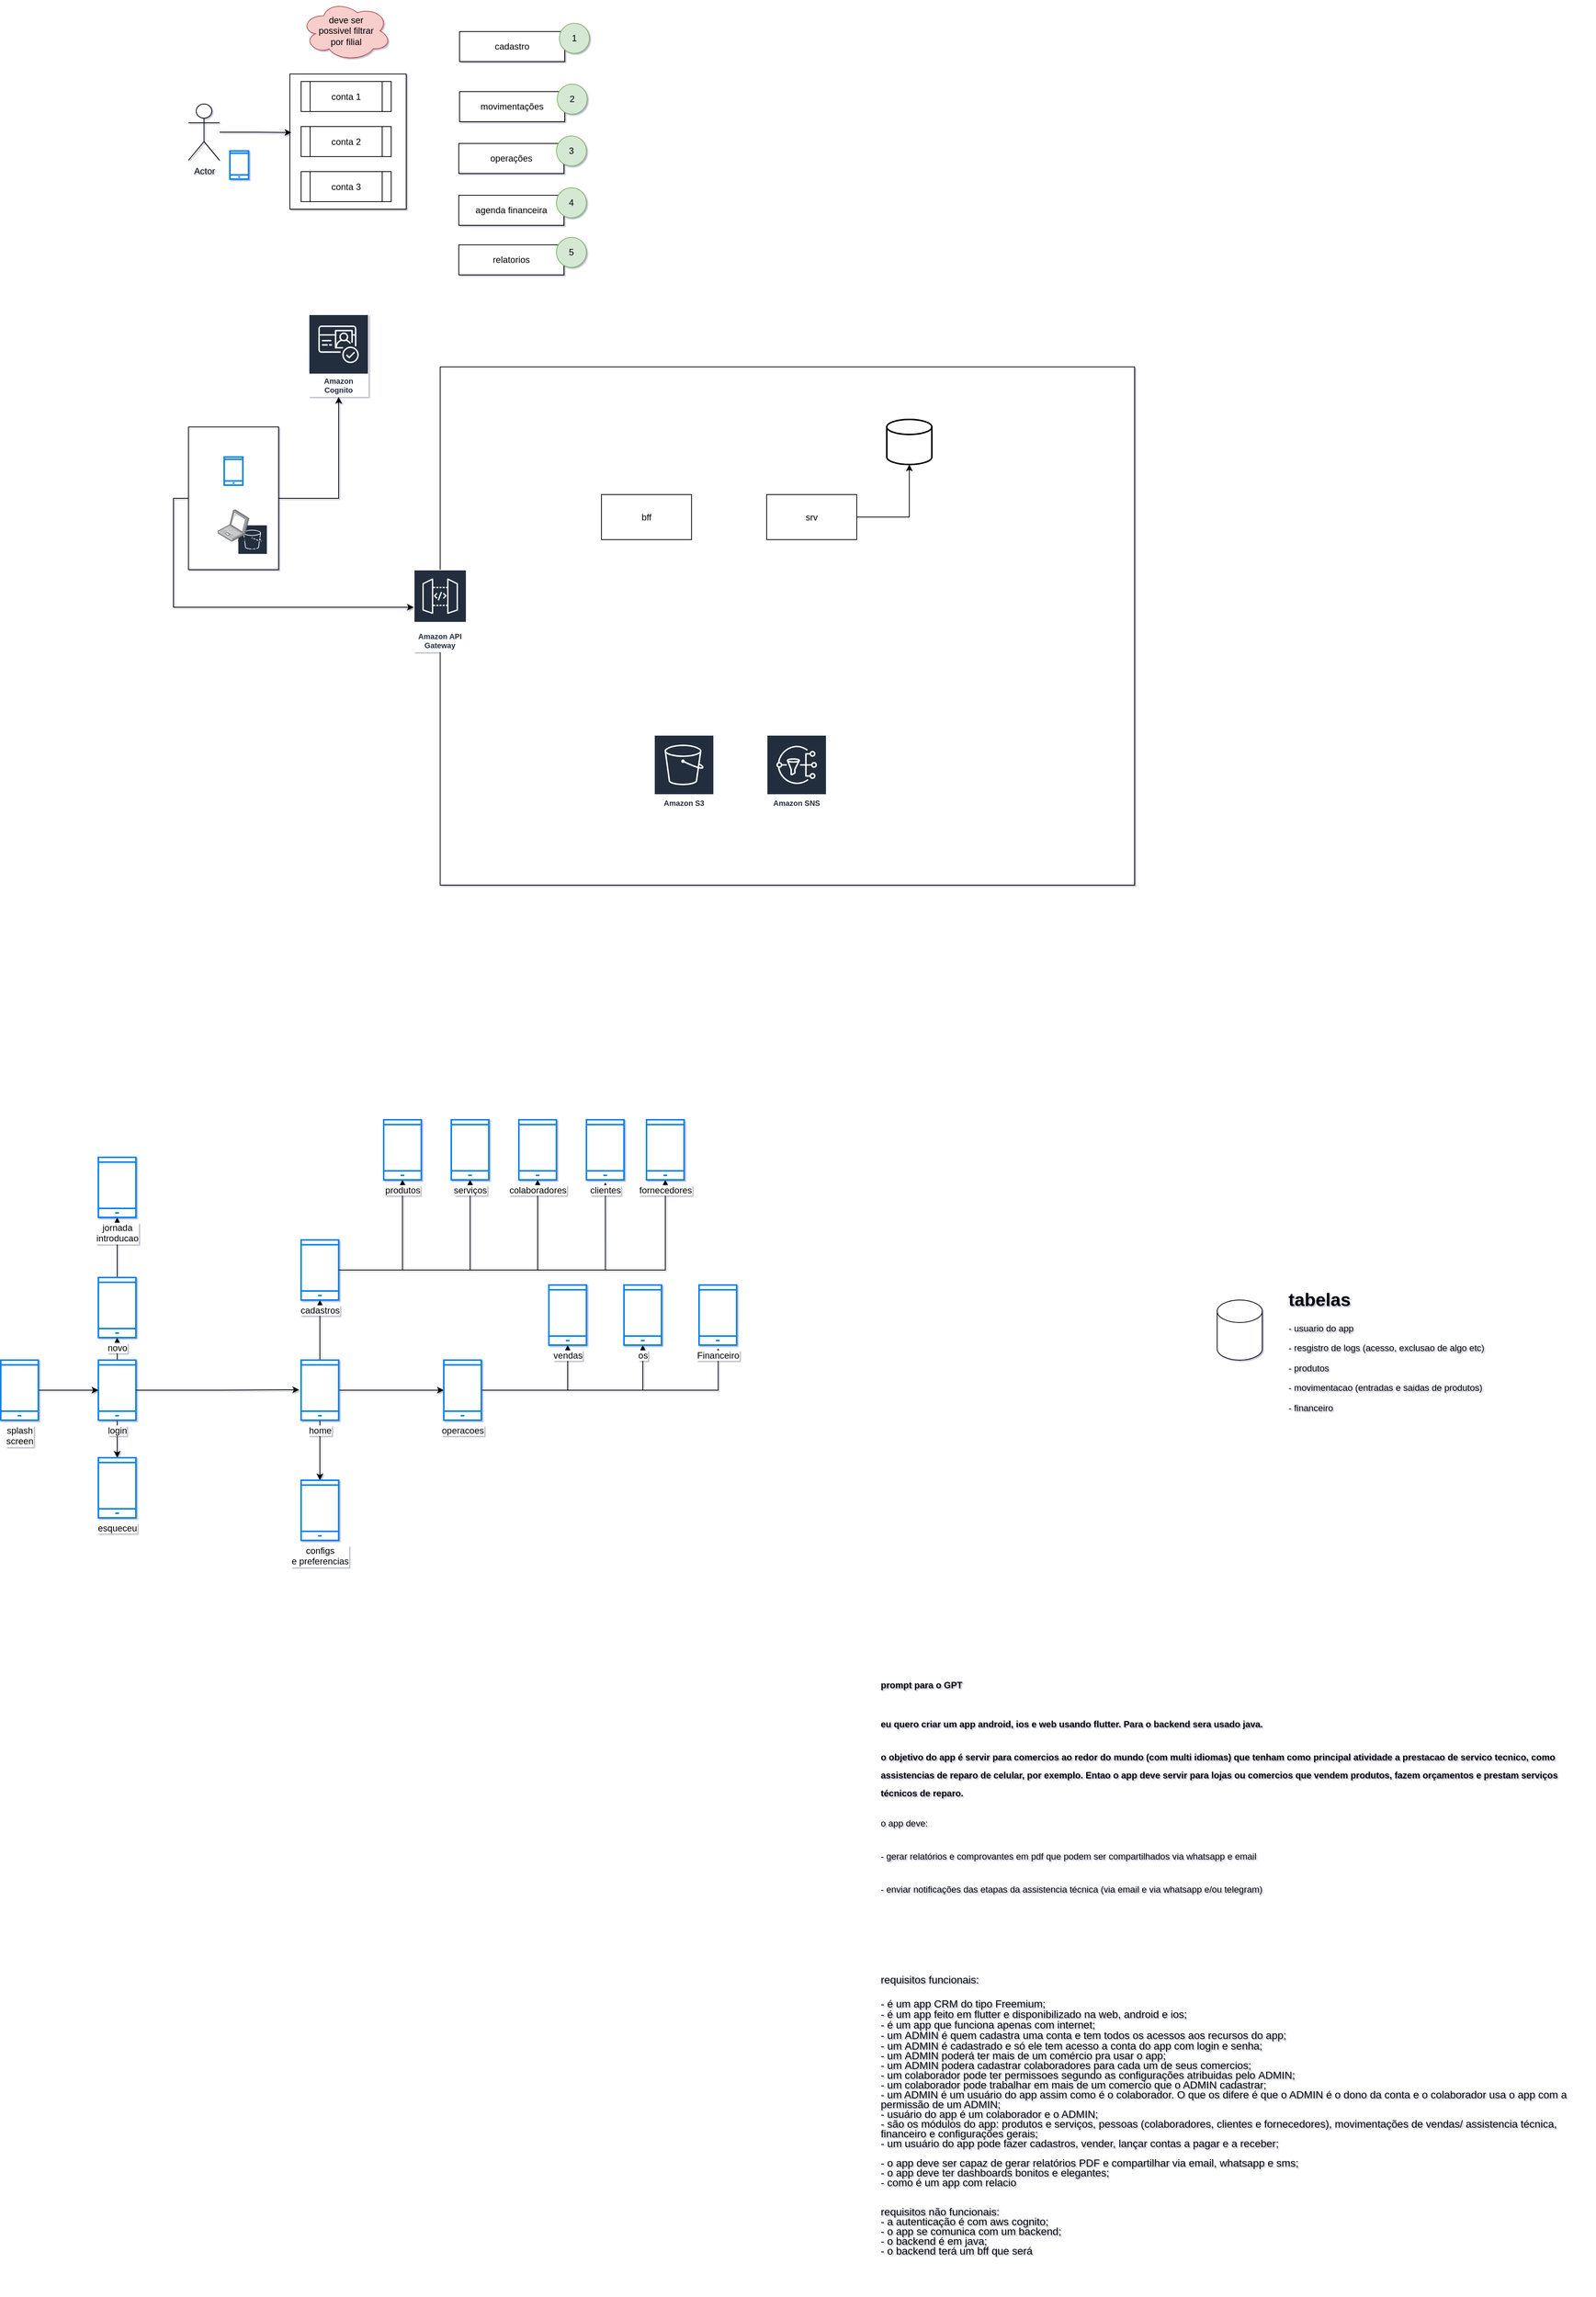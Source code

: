 <mxfile version="22.1.22" type="embed">
  <diagram id="IEEMBY5G36jKw8OTY9Ss" name="Page-1">
    <mxGraphModel dx="3434" dy="773" grid="1" gridSize="10" guides="1" tooltips="1" connect="1" arrows="1" fold="1" page="1" pageScale="1" pageWidth="850" pageHeight="1100" math="0" shadow="1">
      <root>
        <mxCell id="0" />
        <mxCell id="1" parent="0" />
        <mxCell id="NpKGvnTNqo4O0EPtivp0-92" value="" style="group" parent="1" vertex="1" connectable="0">
          <mxGeometry x="-820" y="547.5" width="960" height="690" as="geometry" />
        </mxCell>
        <mxCell id="NpKGvnTNqo4O0EPtivp0-39" value="" style="rounded=0;whiteSpace=wrap;html=1;align=left;verticalAlign=top;" parent="NpKGvnTNqo4O0EPtivp0-92" vertex="1">
          <mxGeometry x="35.229" width="924.771" height="690" as="geometry" />
        </mxCell>
        <mxCell id="NpKGvnTNqo4O0EPtivp0-85" value="Amazon API Gateway" style="sketch=0;outlineConnect=0;fontColor=#232F3E;gradientColor=none;strokeColor=#ffffff;fillColor=#232F3E;dashed=0;verticalLabelPosition=middle;verticalAlign=bottom;align=center;html=1;whiteSpace=wrap;fontSize=10;fontStyle=1;spacing=3;shape=mxgraph.aws4.productIcon;prIcon=mxgraph.aws4.api_gateway;" parent="NpKGvnTNqo4O0EPtivp0-92" vertex="1">
          <mxGeometry y="270" width="70.459" height="110" as="geometry" />
        </mxCell>
        <mxCell id="NpKGvnTNqo4O0EPtivp0-41" value="bff" style="rounded=0;whiteSpace=wrap;html=1;" parent="NpKGvnTNqo4O0EPtivp0-92" vertex="1">
          <mxGeometry x="250" y="170" width="120" height="60" as="geometry" />
        </mxCell>
        <mxCell id="NpKGvnTNqo4O0EPtivp0-42" value="srv" style="rounded=0;whiteSpace=wrap;html=1;" parent="NpKGvnTNqo4O0EPtivp0-92" vertex="1">
          <mxGeometry x="470" y="170" width="120" height="60" as="geometry" />
        </mxCell>
        <mxCell id="NpKGvnTNqo4O0EPtivp0-90" value="" style="strokeWidth=2;html=1;shape=mxgraph.flowchart.database;whiteSpace=wrap;" parent="NpKGvnTNqo4O0EPtivp0-92" vertex="1">
          <mxGeometry x="630" y="70" width="60" height="60" as="geometry" />
        </mxCell>
        <mxCell id="NpKGvnTNqo4O0EPtivp0-91" style="edgeStyle=orthogonalEdgeStyle;rounded=0;orthogonalLoop=1;jettySize=auto;html=1;" parent="NpKGvnTNqo4O0EPtivp0-92" source="NpKGvnTNqo4O0EPtivp0-42" target="NpKGvnTNqo4O0EPtivp0-90" edge="1">
          <mxGeometry relative="1" as="geometry" />
        </mxCell>
        <mxCell id="NpKGvnTNqo4O0EPtivp0-79" style="edgeStyle=orthogonalEdgeStyle;rounded=0;orthogonalLoop=1;jettySize=auto;html=1;entryX=0.507;entryY=1.052;entryDx=0;entryDy=0;entryPerimeter=0;" parent="1" source="NpKGvnTNqo4O0EPtivp0-52" target="NpKGvnTNqo4O0EPtivp0-78" edge="1">
          <mxGeometry relative="1" as="geometry" />
        </mxCell>
        <mxCell id="NpKGvnTNqo4O0EPtivp0-3" value="" style="group" parent="1" vertex="1" connectable="0">
          <mxGeometry x="-1120" y="197.5" width="80" height="100" as="geometry" />
        </mxCell>
        <mxCell id="2" value="Actor" style="shape=umlActor;verticalLabelPosition=bottom;verticalAlign=top;html=1;outlineConnect=0;" parent="NpKGvnTNqo4O0EPtivp0-3" vertex="1">
          <mxGeometry width="41.379" height="75" as="geometry" />
        </mxCell>
        <mxCell id="NpKGvnTNqo4O0EPtivp0-2" value="" style="html=1;verticalLabelPosition=bottom;align=center;labelBackgroundColor=#ffffff;verticalAlign=top;strokeWidth=2;strokeColor=#0080F0;shadow=0;dashed=0;shape=mxgraph.ios7.icons.smartphone;" parent="NpKGvnTNqo4O0EPtivp0-3" vertex="1">
          <mxGeometry x="55.172" y="62.5" width="24.828" height="37.5" as="geometry" />
        </mxCell>
        <mxCell id="NpKGvnTNqo4O0EPtivp0-8" value="" style="group" parent="1" vertex="1" connectable="0">
          <mxGeometry x="-970" y="167.5" width="180" height="180" as="geometry" />
        </mxCell>
        <mxCell id="NpKGvnTNqo4O0EPtivp0-10" value="" style="rounded=0;whiteSpace=wrap;html=1;" parent="NpKGvnTNqo4O0EPtivp0-8" vertex="1">
          <mxGeometry x="-15" y="-10" width="155" height="180" as="geometry" />
        </mxCell>
        <mxCell id="NpKGvnTNqo4O0EPtivp0-4" value="conta 2" style="shape=process;whiteSpace=wrap;html=1;backgroundOutline=1;" parent="NpKGvnTNqo4O0EPtivp0-8" vertex="1">
          <mxGeometry y="60" width="120" height="40" as="geometry" />
        </mxCell>
        <mxCell id="NpKGvnTNqo4O0EPtivp0-5" value="conta 1" style="shape=process;whiteSpace=wrap;html=1;backgroundOutline=1;" parent="NpKGvnTNqo4O0EPtivp0-8" vertex="1">
          <mxGeometry width="120" height="40" as="geometry" />
        </mxCell>
        <mxCell id="NpKGvnTNqo4O0EPtivp0-6" value="conta 3" style="shape=process;whiteSpace=wrap;html=1;backgroundOutline=1;" parent="NpKGvnTNqo4O0EPtivp0-8" vertex="1">
          <mxGeometry y="120" width="120" height="40" as="geometry" />
        </mxCell>
        <mxCell id="NpKGvnTNqo4O0EPtivp0-12" style="edgeStyle=orthogonalEdgeStyle;rounded=0;orthogonalLoop=1;jettySize=auto;html=1;entryX=0.013;entryY=0.433;entryDx=0;entryDy=0;entryPerimeter=0;" parent="1" source="2" target="NpKGvnTNqo4O0EPtivp0-10" edge="1">
          <mxGeometry relative="1" as="geometry" />
        </mxCell>
        <mxCell id="NpKGvnTNqo4O0EPtivp0-33" value="" style="group" parent="1" vertex="1" connectable="0">
          <mxGeometry x="-760" y="90" width="174" height="335" as="geometry" />
        </mxCell>
        <mxCell id="NpKGvnTNqo4O0EPtivp0-14" value="cadastro" style="rounded=0;whiteSpace=wrap;html=1;" parent="NpKGvnTNqo4O0EPtivp0-33" vertex="1">
          <mxGeometry x="1" y="11" width="140" height="40" as="geometry" />
        </mxCell>
        <mxCell id="NpKGvnTNqo4O0EPtivp0-18" value="1" style="ellipse;whiteSpace=wrap;html=1;aspect=fixed;fillColor=#d5e8d4;strokeColor=#82b366;" parent="NpKGvnTNqo4O0EPtivp0-33" vertex="1">
          <mxGeometry x="134" width="40" height="40" as="geometry" />
        </mxCell>
        <mxCell id="NpKGvnTNqo4O0EPtivp0-20" value="" style="group" parent="NpKGvnTNqo4O0EPtivp0-33" vertex="1" connectable="0">
          <mxGeometry x="1" y="81" width="170" height="50" as="geometry" />
        </mxCell>
        <mxCell id="NpKGvnTNqo4O0EPtivp0-16" value="movimentações" style="rounded=0;whiteSpace=wrap;html=1;" parent="NpKGvnTNqo4O0EPtivp0-20" vertex="1">
          <mxGeometry y="10" width="140" height="40" as="geometry" />
        </mxCell>
        <mxCell id="NpKGvnTNqo4O0EPtivp0-19" value="2" style="ellipse;whiteSpace=wrap;html=1;aspect=fixed;fillColor=#d5e8d4;strokeColor=#82b366;" parent="NpKGvnTNqo4O0EPtivp0-20" vertex="1">
          <mxGeometry x="130" width="40" height="40" as="geometry" />
        </mxCell>
        <mxCell id="NpKGvnTNqo4O0EPtivp0-21" value="" style="group" parent="NpKGvnTNqo4O0EPtivp0-33" vertex="1" connectable="0">
          <mxGeometry y="219" width="170" height="50" as="geometry" />
        </mxCell>
        <mxCell id="NpKGvnTNqo4O0EPtivp0-22" value="agenda financeira" style="rounded=0;whiteSpace=wrap;html=1;" parent="NpKGvnTNqo4O0EPtivp0-21" vertex="1">
          <mxGeometry y="10" width="140" height="40" as="geometry" />
        </mxCell>
        <mxCell id="NpKGvnTNqo4O0EPtivp0-23" value="4" style="ellipse;whiteSpace=wrap;html=1;aspect=fixed;fillColor=#d5e8d4;strokeColor=#82b366;" parent="NpKGvnTNqo4O0EPtivp0-21" vertex="1">
          <mxGeometry x="130" width="40" height="40" as="geometry" />
        </mxCell>
        <mxCell id="NpKGvnTNqo4O0EPtivp0-27" value="" style="group" parent="NpKGvnTNqo4O0EPtivp0-33" vertex="1" connectable="0">
          <mxGeometry y="150" width="170" height="50" as="geometry" />
        </mxCell>
        <mxCell id="NpKGvnTNqo4O0EPtivp0-28" value="operações" style="rounded=0;whiteSpace=wrap;html=1;" parent="NpKGvnTNqo4O0EPtivp0-27" vertex="1">
          <mxGeometry y="10" width="140" height="40" as="geometry" />
        </mxCell>
        <mxCell id="NpKGvnTNqo4O0EPtivp0-29" value="3" style="ellipse;whiteSpace=wrap;html=1;aspect=fixed;fillColor=#d5e8d4;strokeColor=#82b366;" parent="NpKGvnTNqo4O0EPtivp0-27" vertex="1">
          <mxGeometry x="130" width="40" height="40" as="geometry" />
        </mxCell>
        <mxCell id="NpKGvnTNqo4O0EPtivp0-30" value="" style="group" parent="NpKGvnTNqo4O0EPtivp0-33" vertex="1" connectable="0">
          <mxGeometry y="285" width="170" height="50" as="geometry" />
        </mxCell>
        <mxCell id="NpKGvnTNqo4O0EPtivp0-31" value="relatorios" style="rounded=0;whiteSpace=wrap;html=1;" parent="NpKGvnTNqo4O0EPtivp0-30" vertex="1">
          <mxGeometry y="10" width="140" height="40" as="geometry" />
        </mxCell>
        <mxCell id="NpKGvnTNqo4O0EPtivp0-32" value="5" style="ellipse;whiteSpace=wrap;html=1;aspect=fixed;fillColor=#d5e8d4;strokeColor=#82b366;" parent="NpKGvnTNqo4O0EPtivp0-30" vertex="1">
          <mxGeometry x="130" width="40" height="40" as="geometry" />
        </mxCell>
        <mxCell id="NpKGvnTNqo4O0EPtivp0-37" value="" style="group" parent="1" vertex="1" connectable="0">
          <mxGeometry x="-1120" y="627.5" width="120" height="190" as="geometry" />
        </mxCell>
        <mxCell id="NpKGvnTNqo4O0EPtivp0-36" value="" style="rounded=0;whiteSpace=wrap;html=1;" parent="NpKGvnTNqo4O0EPtivp0-37" vertex="1">
          <mxGeometry width="120" height="190" as="geometry" />
        </mxCell>
        <mxCell id="NpKGvnTNqo4O0EPtivp0-34" value="" style="html=1;verticalLabelPosition=bottom;align=center;labelBackgroundColor=#ffffff;verticalAlign=top;strokeWidth=2;strokeColor=#0080F0;shadow=0;dashed=0;shape=mxgraph.ios7.icons.smartphone;" parent="NpKGvnTNqo4O0EPtivp0-37" vertex="1">
          <mxGeometry x="47.582" y="40" width="24.828" height="37.5" as="geometry" />
        </mxCell>
        <mxCell id="NpKGvnTNqo4O0EPtivp0-88" value="Amazon S3" style="sketch=0;outlineConnect=0;fontColor=#232F3E;gradientColor=none;strokeColor=#ffffff;fillColor=#232F3E;dashed=0;verticalLabelPosition=middle;verticalAlign=bottom;align=center;html=1;whiteSpace=wrap;fontSize=10;fontStyle=1;spacing=3;shape=mxgraph.aws4.productIcon;prIcon=mxgraph.aws4.s3;" parent="NpKGvnTNqo4O0EPtivp0-37" vertex="1">
          <mxGeometry x="65.41" y="130" width="40" height="40" as="geometry" />
        </mxCell>
        <mxCell id="NpKGvnTNqo4O0EPtivp0-35" value="" style="image;points=[];aspect=fixed;html=1;align=center;shadow=0;dashed=0;image=img/lib/allied_telesis/computer_and_terminals/Laptop.svg;" parent="NpKGvnTNqo4O0EPtivp0-37" vertex="1">
          <mxGeometry x="39" y="110" width="42" height="42.6" as="geometry" />
        </mxCell>
        <mxCell id="NpKGvnTNqo4O0EPtivp0-40" value="Amazon Cognito" style="sketch=0;outlineConnect=0;fontColor=#232F3E;gradientColor=none;strokeColor=#ffffff;fillColor=#232F3E;dashed=0;verticalLabelPosition=middle;verticalAlign=bottom;align=center;html=1;whiteSpace=wrap;fontSize=10;fontStyle=1;spacing=3;shape=mxgraph.aws4.productIcon;prIcon=mxgraph.aws4.cognito;" parent="1" vertex="1">
          <mxGeometry x="-960" y="477.5" width="80" height="110" as="geometry" />
        </mxCell>
        <mxCell id="NpKGvnTNqo4O0EPtivp0-48" value="" style="edgeStyle=orthogonalEdgeStyle;rounded=0;orthogonalLoop=1;jettySize=auto;html=1;" parent="1" source="NpKGvnTNqo4O0EPtivp0-45" target="NpKGvnTNqo4O0EPtivp0-47" edge="1">
          <mxGeometry relative="1" as="geometry" />
        </mxCell>
        <mxCell id="NpKGvnTNqo4O0EPtivp0-50" value="" style="edgeStyle=orthogonalEdgeStyle;rounded=0;orthogonalLoop=1;jettySize=auto;html=1;" parent="1" source="NpKGvnTNqo4O0EPtivp0-45" target="NpKGvnTNqo4O0EPtivp0-49" edge="1">
          <mxGeometry relative="1" as="geometry" />
        </mxCell>
        <mxCell id="NpKGvnTNqo4O0EPtivp0-45" value="login" style="html=1;verticalLabelPosition=bottom;align=center;labelBackgroundColor=#ffffff;verticalAlign=top;strokeWidth=2;strokeColor=#0080F0;shadow=0;dashed=0;shape=mxgraph.ios7.icons.smartphone;" parent="1" vertex="1">
          <mxGeometry x="-1240" y="1870" width="50" height="80" as="geometry" />
        </mxCell>
        <mxCell id="NpKGvnTNqo4O0EPtivp0-53" value="" style="edgeStyle=orthogonalEdgeStyle;rounded=0;orthogonalLoop=1;jettySize=auto;html=1;" parent="1" source="NpKGvnTNqo4O0EPtivp0-46" target="NpKGvnTNqo4O0EPtivp0-52" edge="1">
          <mxGeometry relative="1" as="geometry" />
        </mxCell>
        <mxCell id="NpKGvnTNqo4O0EPtivp0-55" value="" style="edgeStyle=orthogonalEdgeStyle;rounded=0;orthogonalLoop=1;jettySize=auto;html=1;" parent="1" source="NpKGvnTNqo4O0EPtivp0-46" target="NpKGvnTNqo4O0EPtivp0-54" edge="1">
          <mxGeometry relative="1" as="geometry" />
        </mxCell>
        <mxCell id="NpKGvnTNqo4O0EPtivp0-83" value="" style="edgeStyle=orthogonalEdgeStyle;rounded=0;orthogonalLoop=1;jettySize=auto;html=1;" parent="1" source="NpKGvnTNqo4O0EPtivp0-46" target="NpKGvnTNqo4O0EPtivp0-82" edge="1">
          <mxGeometry relative="1" as="geometry" />
        </mxCell>
        <mxCell id="NpKGvnTNqo4O0EPtivp0-46" value="home" style="html=1;verticalLabelPosition=bottom;align=center;labelBackgroundColor=#ffffff;verticalAlign=top;strokeWidth=2;strokeColor=#0080F0;shadow=0;dashed=0;shape=mxgraph.ios7.icons.smartphone;" parent="1" vertex="1">
          <mxGeometry x="-970" y="1870" width="50" height="80" as="geometry" />
        </mxCell>
        <mxCell id="NpKGvnTNqo4O0EPtivp0-76" value="" style="edgeStyle=orthogonalEdgeStyle;rounded=0;orthogonalLoop=1;jettySize=auto;html=1;" parent="1" source="NpKGvnTNqo4O0EPtivp0-47" target="NpKGvnTNqo4O0EPtivp0-75" edge="1">
          <mxGeometry relative="1" as="geometry" />
        </mxCell>
        <mxCell id="NpKGvnTNqo4O0EPtivp0-47" value="novo" style="html=1;verticalLabelPosition=bottom;align=center;labelBackgroundColor=#ffffff;verticalAlign=top;strokeWidth=2;strokeColor=#0080F0;shadow=0;dashed=0;shape=mxgraph.ios7.icons.smartphone;" parent="1" vertex="1">
          <mxGeometry x="-1240" y="1760" width="50" height="80" as="geometry" />
        </mxCell>
        <mxCell id="NpKGvnTNqo4O0EPtivp0-49" value="esqueceu" style="html=1;verticalLabelPosition=bottom;align=center;labelBackgroundColor=#ffffff;verticalAlign=top;strokeWidth=2;strokeColor=#0080F0;shadow=0;dashed=0;shape=mxgraph.ios7.icons.smartphone;" parent="1" vertex="1">
          <mxGeometry x="-1240" y="2000" width="50" height="80" as="geometry" />
        </mxCell>
        <mxCell id="NpKGvnTNqo4O0EPtivp0-51" style="edgeStyle=orthogonalEdgeStyle;rounded=0;orthogonalLoop=1;jettySize=auto;html=1;entryX=-0.051;entryY=0.493;entryDx=0;entryDy=0;entryPerimeter=0;" parent="1" source="NpKGvnTNqo4O0EPtivp0-45" target="NpKGvnTNqo4O0EPtivp0-46" edge="1">
          <mxGeometry relative="1" as="geometry" />
        </mxCell>
        <mxCell id="NpKGvnTNqo4O0EPtivp0-68" value="" style="edgeStyle=orthogonalEdgeStyle;rounded=0;orthogonalLoop=1;jettySize=auto;html=1;" parent="1" source="NpKGvnTNqo4O0EPtivp0-52" target="NpKGvnTNqo4O0EPtivp0-67" edge="1">
          <mxGeometry relative="1" as="geometry" />
        </mxCell>
        <mxCell id="NpKGvnTNqo4O0EPtivp0-70" value="" style="edgeStyle=orthogonalEdgeStyle;rounded=0;orthogonalLoop=1;jettySize=auto;html=1;" parent="1" source="NpKGvnTNqo4O0EPtivp0-52" target="NpKGvnTNqo4O0EPtivp0-69" edge="1">
          <mxGeometry relative="1" as="geometry" />
        </mxCell>
        <mxCell id="NpKGvnTNqo4O0EPtivp0-52" value="operacoes" style="html=1;verticalLabelPosition=bottom;align=center;labelBackgroundColor=#ffffff;verticalAlign=top;strokeWidth=2;strokeColor=#0080F0;shadow=0;dashed=0;shape=mxgraph.ios7.icons.smartphone;" parent="1" vertex="1">
          <mxGeometry x="-780" y="1870" width="50" height="80" as="geometry" />
        </mxCell>
        <mxCell id="NpKGvnTNqo4O0EPtivp0-57" value="" style="edgeStyle=orthogonalEdgeStyle;rounded=0;orthogonalLoop=1;jettySize=auto;html=1;" parent="1" source="NpKGvnTNqo4O0EPtivp0-54" target="NpKGvnTNqo4O0EPtivp0-56" edge="1">
          <mxGeometry relative="1" as="geometry" />
        </mxCell>
        <mxCell id="NpKGvnTNqo4O0EPtivp0-58" value="" style="edgeStyle=orthogonalEdgeStyle;rounded=0;orthogonalLoop=1;jettySize=auto;html=1;" parent="1" source="NpKGvnTNqo4O0EPtivp0-54" target="NpKGvnTNqo4O0EPtivp0-56" edge="1">
          <mxGeometry relative="1" as="geometry" />
        </mxCell>
        <mxCell id="NpKGvnTNqo4O0EPtivp0-60" value="" style="edgeStyle=orthogonalEdgeStyle;rounded=0;orthogonalLoop=1;jettySize=auto;html=1;" parent="1" source="NpKGvnTNqo4O0EPtivp0-54" target="NpKGvnTNqo4O0EPtivp0-59" edge="1">
          <mxGeometry relative="1" as="geometry" />
        </mxCell>
        <mxCell id="NpKGvnTNqo4O0EPtivp0-61" value="" style="edgeStyle=orthogonalEdgeStyle;rounded=0;orthogonalLoop=1;jettySize=auto;html=1;" parent="1" source="NpKGvnTNqo4O0EPtivp0-54" target="NpKGvnTNqo4O0EPtivp0-59" edge="1">
          <mxGeometry relative="1" as="geometry" />
        </mxCell>
        <mxCell id="NpKGvnTNqo4O0EPtivp0-64" value="" style="edgeStyle=orthogonalEdgeStyle;rounded=0;orthogonalLoop=1;jettySize=auto;html=1;" parent="1" source="NpKGvnTNqo4O0EPtivp0-54" target="NpKGvnTNqo4O0EPtivp0-63" edge="1">
          <mxGeometry relative="1" as="geometry" />
        </mxCell>
        <mxCell id="4" style="edgeStyle=orthogonalEdgeStyle;rounded=0;orthogonalLoop=1;jettySize=auto;html=1;" parent="1" source="NpKGvnTNqo4O0EPtivp0-54" target="3" edge="1">
          <mxGeometry relative="1" as="geometry" />
        </mxCell>
        <mxCell id="NpKGvnTNqo4O0EPtivp0-54" value="cadastros" style="html=1;verticalLabelPosition=bottom;align=center;labelBackgroundColor=#ffffff;verticalAlign=top;strokeWidth=2;strokeColor=#0080F0;shadow=0;dashed=0;shape=mxgraph.ios7.icons.smartphone;" parent="1" vertex="1">
          <mxGeometry x="-970" y="1710" width="50" height="80" as="geometry" />
        </mxCell>
        <mxCell id="NpKGvnTNqo4O0EPtivp0-56" value="produtos" style="html=1;verticalLabelPosition=bottom;align=center;labelBackgroundColor=#ffffff;verticalAlign=top;strokeWidth=2;strokeColor=#0080F0;shadow=0;dashed=0;shape=mxgraph.ios7.icons.smartphone;" parent="1" vertex="1">
          <mxGeometry x="-860" y="1550" width="50" height="80" as="geometry" />
        </mxCell>
        <mxCell id="NpKGvnTNqo4O0EPtivp0-59" value="serviços" style="html=1;verticalLabelPosition=bottom;align=center;labelBackgroundColor=#ffffff;verticalAlign=top;strokeWidth=2;strokeColor=#0080F0;shadow=0;dashed=0;shape=mxgraph.ios7.icons.smartphone;" parent="1" vertex="1">
          <mxGeometry x="-770" y="1550" width="50" height="80" as="geometry" />
        </mxCell>
        <mxCell id="NpKGvnTNqo4O0EPtivp0-63" value="colaboradores" style="html=1;verticalLabelPosition=bottom;align=center;labelBackgroundColor=#ffffff;verticalAlign=top;strokeWidth=2;strokeColor=#0080F0;shadow=0;dashed=0;shape=mxgraph.ios7.icons.smartphone;" parent="1" vertex="1">
          <mxGeometry x="-680" y="1550" width="50" height="80" as="geometry" />
        </mxCell>
        <mxCell id="NpKGvnTNqo4O0EPtivp0-67" value="vendas" style="html=1;verticalLabelPosition=bottom;align=center;labelBackgroundColor=#ffffff;verticalAlign=top;strokeWidth=2;strokeColor=#0080F0;shadow=0;dashed=0;shape=mxgraph.ios7.icons.smartphone;" parent="1" vertex="1">
          <mxGeometry x="-640" y="1770" width="50" height="80" as="geometry" />
        </mxCell>
        <mxCell id="NpKGvnTNqo4O0EPtivp0-69" value="os" style="html=1;verticalLabelPosition=bottom;align=center;labelBackgroundColor=#ffffff;verticalAlign=top;strokeWidth=2;strokeColor=#0080F0;shadow=0;dashed=0;shape=mxgraph.ios7.icons.smartphone;" parent="1" vertex="1">
          <mxGeometry x="-540" y="1770" width="50" height="80" as="geometry" />
        </mxCell>
        <mxCell id="NpKGvnTNqo4O0EPtivp0-77" value="" style="edgeStyle=orthogonalEdgeStyle;rounded=0;orthogonalLoop=1;jettySize=auto;html=1;" parent="1" source="NpKGvnTNqo4O0EPtivp0-73" target="NpKGvnTNqo4O0EPtivp0-45" edge="1">
          <mxGeometry relative="1" as="geometry" />
        </mxCell>
        <mxCell id="NpKGvnTNqo4O0EPtivp0-73" value="splash&lt;br&gt;screen" style="html=1;verticalLabelPosition=bottom;align=center;labelBackgroundColor=#ffffff;verticalAlign=top;strokeWidth=2;strokeColor=#0080F0;shadow=0;dashed=0;shape=mxgraph.ios7.icons.smartphone;" parent="1" vertex="1">
          <mxGeometry x="-1370" y="1870" width="50" height="80" as="geometry" />
        </mxCell>
        <mxCell id="NpKGvnTNqo4O0EPtivp0-75" value="jornada&lt;br&gt;introducao" style="html=1;verticalLabelPosition=bottom;align=center;labelBackgroundColor=#ffffff;verticalAlign=top;strokeWidth=2;strokeColor=#0080F0;shadow=0;dashed=0;shape=mxgraph.ios7.icons.smartphone;" parent="1" vertex="1">
          <mxGeometry x="-1240" y="1600" width="50" height="80" as="geometry" />
        </mxCell>
        <mxCell id="NpKGvnTNqo4O0EPtivp0-78" value="Financeiro" style="html=1;verticalLabelPosition=bottom;align=center;labelBackgroundColor=#ffffff;verticalAlign=top;strokeWidth=2;strokeColor=#0080F0;shadow=0;dashed=0;shape=mxgraph.ios7.icons.smartphone;" parent="1" vertex="1">
          <mxGeometry x="-440" y="1770" width="50" height="80" as="geometry" />
        </mxCell>
        <mxCell id="NpKGvnTNqo4O0EPtivp0-81" style="edgeStyle=orthogonalEdgeStyle;rounded=0;orthogonalLoop=1;jettySize=auto;html=1;entryX=0.503;entryY=1.045;entryDx=0;entryDy=0;entryPerimeter=0;" parent="1" source="NpKGvnTNqo4O0EPtivp0-54" target="NpKGvnTNqo4O0EPtivp0-80" edge="1">
          <mxGeometry relative="1" as="geometry" />
        </mxCell>
        <mxCell id="NpKGvnTNqo4O0EPtivp0-80" value="clientes" style="html=1;verticalLabelPosition=bottom;align=center;labelBackgroundColor=#ffffff;verticalAlign=top;strokeWidth=2;strokeColor=#0080F0;shadow=0;dashed=0;shape=mxgraph.ios7.icons.smartphone;" parent="1" vertex="1">
          <mxGeometry x="-590" y="1550" width="50" height="80" as="geometry" />
        </mxCell>
        <mxCell id="NpKGvnTNqo4O0EPtivp0-82" value="configs&lt;br&gt;e preferencias" style="html=1;verticalLabelPosition=bottom;align=center;labelBackgroundColor=#ffffff;verticalAlign=top;strokeWidth=2;strokeColor=#0080F0;shadow=0;dashed=0;shape=mxgraph.ios7.icons.smartphone;" parent="1" vertex="1">
          <mxGeometry x="-970" y="2030" width="50" height="80" as="geometry" />
        </mxCell>
        <mxCell id="NpKGvnTNqo4O0EPtivp0-84" style="edgeStyle=orthogonalEdgeStyle;rounded=0;orthogonalLoop=1;jettySize=auto;html=1;" parent="1" source="NpKGvnTNqo4O0EPtivp0-36" target="NpKGvnTNqo4O0EPtivp0-40" edge="1">
          <mxGeometry relative="1" as="geometry" />
        </mxCell>
        <mxCell id="NpKGvnTNqo4O0EPtivp0-86" style="edgeStyle=orthogonalEdgeStyle;rounded=0;orthogonalLoop=1;jettySize=auto;html=1;" parent="1" source="NpKGvnTNqo4O0EPtivp0-36" target="NpKGvnTNqo4O0EPtivp0-85" edge="1">
          <mxGeometry relative="1" as="geometry">
            <Array as="points">
              <mxPoint x="-1140" y="867.5" />
            </Array>
          </mxGeometry>
        </mxCell>
        <mxCell id="NpKGvnTNqo4O0EPtivp0-87" value="Amazon S3" style="sketch=0;outlineConnect=0;fontColor=#232F3E;gradientColor=none;strokeColor=#ffffff;fillColor=#232F3E;dashed=0;verticalLabelPosition=middle;verticalAlign=bottom;align=center;html=1;whiteSpace=wrap;fontSize=10;fontStyle=1;spacing=3;shape=mxgraph.aws4.productIcon;prIcon=mxgraph.aws4.s3;" parent="1" vertex="1">
          <mxGeometry x="-500" y="1037.5" width="80" height="100" as="geometry" />
        </mxCell>
        <mxCell id="NpKGvnTNqo4O0EPtivp0-89" value="Amazon SNS" style="sketch=0;outlineConnect=0;fontColor=#232F3E;gradientColor=none;strokeColor=#ffffff;fillColor=#232F3E;dashed=0;verticalLabelPosition=middle;verticalAlign=bottom;align=center;html=1;whiteSpace=wrap;fontSize=10;fontStyle=1;spacing=3;shape=mxgraph.aws4.productIcon;prIcon=mxgraph.aws4.sns;" parent="1" vertex="1">
          <mxGeometry x="-350" y="1037.5" width="80" height="100" as="geometry" />
        </mxCell>
        <mxCell id="3" value="fornecedores" style="html=1;verticalLabelPosition=bottom;align=center;labelBackgroundColor=#ffffff;verticalAlign=top;strokeWidth=2;strokeColor=#0080F0;shadow=0;dashed=0;shape=mxgraph.ios7.icons.smartphone;" parent="1" vertex="1">
          <mxGeometry x="-510" y="1550" width="50" height="80" as="geometry" />
        </mxCell>
        <mxCell id="6" value="deve ser&lt;br&gt;possivel filtrar&lt;br&gt;por filial" style="ellipse;shape=cloud;whiteSpace=wrap;html=1;fillColor=#f8cecc;strokeColor=#b85450;" parent="1" vertex="1">
          <mxGeometry x="-970" y="60" width="120" height="80" as="geometry" />
        </mxCell>
        <mxCell id="9" value="" style="group" parent="1" vertex="1" connectable="0">
          <mxGeometry x="250" y="1770" width="390" height="340" as="geometry" />
        </mxCell>
        <mxCell id="7" value="" style="shape=cylinder3;whiteSpace=wrap;html=1;boundedLbl=1;backgroundOutline=1;size=15;" parent="9" vertex="1">
          <mxGeometry y="20" width="60" height="80" as="geometry" />
        </mxCell>
        <mxCell id="8" value="&lt;h1&gt;tabelas&lt;/h1&gt;&lt;p&gt;- usuario do app&lt;/p&gt;&lt;p&gt;- resgistro de logs (acesso, exclusao de algo etc)&lt;/p&gt;&lt;p&gt;- produtos&lt;/p&gt;&lt;p&gt;- movimentacao (entradas e saidas de produtos)&lt;/p&gt;&lt;p&gt;- financeiro&lt;/p&gt;" style="text;html=1;strokeColor=none;fillColor=none;spacing=5;spacingTop=-20;whiteSpace=wrap;overflow=hidden;rounded=0;" parent="9" vertex="1">
          <mxGeometry x="90" width="300" height="340" as="geometry" />
        </mxCell>
        <mxCell id="4kmSEF5S5UVLq451ZdWO-10" value="&lt;div style=&quot;line-height: 100%;&quot;&gt;&lt;h1 style=&quot;margin-top: 0px; line-height: 100%;&quot;&gt;&lt;font style=&quot;line-height: 100%;&quot;&gt;&lt;font style=&quot;font-size: 12px;&quot;&gt;prompt para o GPT&lt;br&gt;&lt;/font&gt;&lt;br&gt;&lt;font style=&quot;font-size: 12px;&quot;&gt;eu quero criar um app android, ios e web usando flutter. Para o backend sera usado java.&lt;/font&gt;&lt;/font&gt;&lt;/h1&gt;&lt;h1 style=&quot;margin-top: 0px; line-height: 100%;&quot;&gt;&lt;font style=&quot;line-height: 100%; font-size: 12px;&quot;&gt;o objetivo do app é servir para comercios ao redor do mundo (com multi idiomas) que tenham como principal atividade a prestacao de servico tecnico, como assistencias de reparo de celular, por exemplo. Entao o app deve servir para lojas ou comercios que vendem produtos, fazem orçamentos e prestam serviços técnicos de reparo.&lt;/font&gt;&lt;/h1&gt;&lt;h1 style=&quot;margin-top: 0px; line-height: 100%;&quot;&gt;&lt;span style=&quot;font-size: 12px; background-color: transparent; color: light-dark(rgb(0, 0, 0), rgb(255, 255, 255)); font-weight: normal;&quot;&gt;o app deve:&lt;/span&gt;&lt;/h1&gt;&lt;h1 style=&quot;margin-top: 0px; line-height: 100%;&quot;&gt;&lt;span style=&quot;background-color: transparent; color: light-dark(rgb(0, 0, 0), rgb(255, 255, 255)); font-size: 12px; font-weight: normal;&quot;&gt;- gerar relatórios e comprovantes em pdf que podem ser compartilhados via whatsapp e email&lt;/span&gt;&lt;/h1&gt;&lt;h1 style=&quot;margin-top: 0px; line-height: 100%;&quot;&gt;&lt;span style=&quot;font-size: 12px; background-color: transparent; color: light-dark(rgb(0, 0, 0), rgb(255, 255, 255)); font-weight: normal;&quot;&gt;- enviar notificações das etapas da assistencia técnica (via email e via whatsapp e/ou telegram)&lt;/span&gt;&lt;/h1&gt;&lt;h1 style=&quot;margin-top: 0px; line-height: 100%;&quot;&gt;&lt;span style=&quot;font-size: 12px; font-weight: 400;&quot;&gt;&amp;nbsp;&lt;/span&gt;&lt;/h1&gt;&lt;h1 style=&quot;margin-top: 0px;&quot;&gt;&lt;font style=&quot;font-size: 12px;&quot;&gt;&lt;br&gt;&lt;/font&gt;&lt;/h1&gt;&lt;h1 style=&quot;margin-top: 0px; line-height: 100%;&quot;&gt;&lt;font style=&quot;line-height: 100%; font-weight: normal; font-size: 14px;&quot;&gt;requisitos funcionais:&lt;/font&gt;&lt;/h1&gt;&lt;div&gt;&lt;font style=&quot;line-height: 100%; font-size: 14px;&quot;&gt;- é um app CRM do tipo Freemium;&lt;/font&gt;&lt;/div&gt;&lt;div&gt;&lt;font style=&quot;line-height: 100%; font-size: 14px;&quot;&gt;- é um app feito em flutter e disponibilizado na web, android e ios;&lt;/font&gt;&lt;/div&gt;&lt;div&gt;&lt;font style=&quot;line-height: 100%; font-size: 14px;&quot;&gt;- é um app que funciona apenas com internet;&lt;/font&gt;&lt;/div&gt;&lt;div&gt;&lt;font style=&quot;line-height: 100%; font-size: 14px;&quot;&gt;- um&amp;nbsp;&lt;/font&gt;&lt;span style=&quot;font-size: 14px; background-color: transparent; color: light-dark(rgb(0, 0, 0), rgb(255, 255, 255));&quot;&gt;ADMIN é quem cadastra uma conta e tem todos os acessos aos recursos do app;&lt;/span&gt;&lt;/div&gt;&lt;div&gt;&lt;font style=&quot;line-height: 100%; font-size: 14px;&quot;&gt;-&amp;nbsp;&lt;/font&gt;&lt;font style=&quot;background-color: transparent; color: light-dark(rgb(0, 0, 0), rgb(255, 255, 255)); line-height: 14px; font-size: 14px;&quot;&gt;um&amp;nbsp;&lt;/font&gt;&lt;span style=&quot;background-color: transparent; color: light-dark(rgb(0, 0, 0), rgb(255, 255, 255)); font-size: 14px;&quot;&gt;ADMIN é cadastrado e só ele tem acesso a conta do app&lt;/span&gt;&lt;font style=&quot;background-color: transparent; color: light-dark(rgb(0, 0, 0), rgb(255, 255, 255)); line-height: 100%; font-size: 14px;&quot;&gt;&amp;nbsp;com login e senha;&lt;/font&gt;&lt;/div&gt;&lt;div&gt;&lt;span style=&quot;font-size: 14px;&quot;&gt;- um&amp;nbsp;&lt;/span&gt;&lt;span style=&quot;font-size: 14px;&quot;&gt;ADMIN&lt;/span&gt;&lt;span style=&quot;font-size: 14px;&quot;&gt;&amp;nbsp;poderá ter mais de um comércio pra usar o app;&lt;/span&gt;&lt;/div&gt;&lt;div&gt;&lt;span style=&quot;font-size: 14px;&quot;&gt;- um&amp;nbsp;&lt;/span&gt;&lt;span style=&quot;font-size: 14px;&quot;&gt;ADMIN&lt;/span&gt;&lt;span style=&quot;font-size: 14px;&quot;&gt;&amp;nbsp;podera cadastrar colaboradores para cada um de seus comercios;&lt;/span&gt;&lt;/div&gt;&lt;div&gt;&lt;span style=&quot;font-size: 14px;&quot;&gt;- um colaborador pode ter permissoes segundo as configurações atribuidas pelo&amp;nbsp;&lt;/span&gt;&lt;span style=&quot;font-size: 14px; background-color: transparent; color: light-dark(rgb(0, 0, 0), rgb(255, 255, 255));&quot;&gt;ADMIN;&lt;/span&gt;&lt;/div&gt;&lt;div&gt;&lt;span style=&quot;font-size: 14px; background-color: transparent; color: light-dark(rgb(0, 0, 0), rgb(255, 255, 255));&quot;&gt;- um colaborador pode trabalhar em mais de um comercio que o ADMIN cadastrar;&lt;/span&gt;&lt;/div&gt;&lt;div&gt;&lt;span style=&quot;font-size: 14px; background-color: transparent; color: light-dark(rgb(0, 0, 0), rgb(255, 255, 255));&quot;&gt;- um ADMIN é um usuário do app assim como é o colaborador. O que os difere é que o ADMIN é o dono da conta e o colaborador usa o app com a permissão de um ADMIN;&lt;/span&gt;&lt;/div&gt;&lt;div&gt;&lt;span style=&quot;font-size: 14px; background-color: transparent; color: light-dark(rgb(0, 0, 0), rgb(255, 255, 255));&quot;&gt;- usuário do app é um colaborador e o ADMIN;&lt;/span&gt;&lt;/div&gt;&lt;div&gt;&lt;span style=&quot;font-size: 14px; background-color: transparent; color: light-dark(rgb(0, 0, 0), rgb(255, 255, 255));&quot;&gt;- são os módulos do app: produtos e serviços, pessoas (colaboradores, clientes e fornecedores), movimentações de vendas/ assistencia técnica, financeiro e configurações gerais;&lt;/span&gt;&lt;/div&gt;&lt;div&gt;&lt;span style=&quot;font-size: 14px; background-color: transparent; color: light-dark(rgb(0, 0, 0), rgb(255, 255, 255));&quot;&gt;- um usuário do app pode fazer cadastros, vender, lançar contas a pagar e a receber;&lt;/span&gt;&lt;/div&gt;&lt;div&gt;&lt;span style=&quot;font-size: 14px; background-color: transparent; color: light-dark(rgb(0, 0, 0), rgb(255, 255, 255));&quot;&gt;&lt;br&gt;&lt;/span&gt;&lt;/div&gt;&lt;div&gt;&lt;span style=&quot;font-size: 14px; background-color: transparent; color: light-dark(rgb(0, 0, 0), rgb(255, 255, 255));&quot;&gt;- o app deve ser capaz de gerar relatórios PDF e compartilhar via email, whatsapp e sms;&lt;/span&gt;&lt;/div&gt;&lt;div&gt;&lt;span style=&quot;font-size: 14px; background-color: transparent; color: light-dark(rgb(0, 0, 0), rgb(255, 255, 255));&quot;&gt;- o app deve ter dashboards bonitos e elegantes;&lt;/span&gt;&lt;/div&gt;&lt;div&gt;&lt;span style=&quot;font-size: 14px; background-color: transparent; color: light-dark(rgb(0, 0, 0), rgb(255, 255, 255));&quot;&gt;- como é um app com relacio&lt;/span&gt;&lt;/div&gt;&lt;div&gt;&lt;span style=&quot;font-size: 14px; background-color: transparent; color: light-dark(rgb(0, 0, 0), rgb(255, 255, 255));&quot;&gt;&lt;br&gt;&lt;/span&gt;&lt;/div&gt;&lt;div&gt;&lt;span style=&quot;font-size: 14px; background-color: transparent; color: light-dark(rgb(0, 0, 0), rgb(255, 255, 255));&quot;&gt;&lt;br&gt;&lt;/span&gt;&lt;/div&gt;&lt;div&gt;&lt;span style=&quot;font-size: 14px; background-color: transparent; color: light-dark(rgb(0, 0, 0), rgb(255, 255, 255));&quot;&gt;requisitos não funcionais:&lt;/span&gt;&lt;/div&gt;&lt;div&gt;&lt;span style=&quot;font-size: 14px; background-color: transparent; color: light-dark(rgb(0, 0, 0), rgb(255, 255, 255));&quot;&gt;- a autenticação é com aws cognito;&lt;/span&gt;&lt;/div&gt;&lt;div&gt;&lt;span style=&quot;font-size: 14px; background-color: transparent; color: light-dark(rgb(0, 0, 0), rgb(255, 255, 255));&quot;&gt;- o app se comunica com um backend;&lt;/span&gt;&lt;/div&gt;&lt;div&gt;&lt;span style=&quot;font-size: 14px; background-color: transparent; color: light-dark(rgb(0, 0, 0), rgb(255, 255, 255));&quot;&gt;- o backend é em java;&lt;/span&gt;&lt;/div&gt;&lt;div&gt;&lt;span style=&quot;font-size: 14px; background-color: transparent; color: light-dark(rgb(0, 0, 0), rgb(255, 255, 255));&quot;&gt;- o backend terá um bff que será&amp;nbsp;&lt;/span&gt;&lt;/div&gt;&lt;div&gt;&lt;span style=&quot;font-size: 14px; background-color: transparent; color: light-dark(rgb(0, 0, 0), rgb(255, 255, 255));&quot;&gt;&lt;br&gt;&lt;/span&gt;&lt;/div&gt;&lt;div&gt;&lt;span style=&quot;font-size: 14px; background-color: transparent; color: light-dark(rgb(0, 0, 0), rgb(255, 255, 255));&quot;&gt;&lt;br&gt;&lt;/span&gt;&lt;/div&gt;&lt;/div&gt;" style="text;html=1;whiteSpace=wrap;overflow=hidden;rounded=0;" parent="1" vertex="1">
          <mxGeometry x="-200" y="2280" width="950" height="830" as="geometry" />
        </mxCell>
      </root>
    </mxGraphModel>
  </diagram>
</mxfile>
